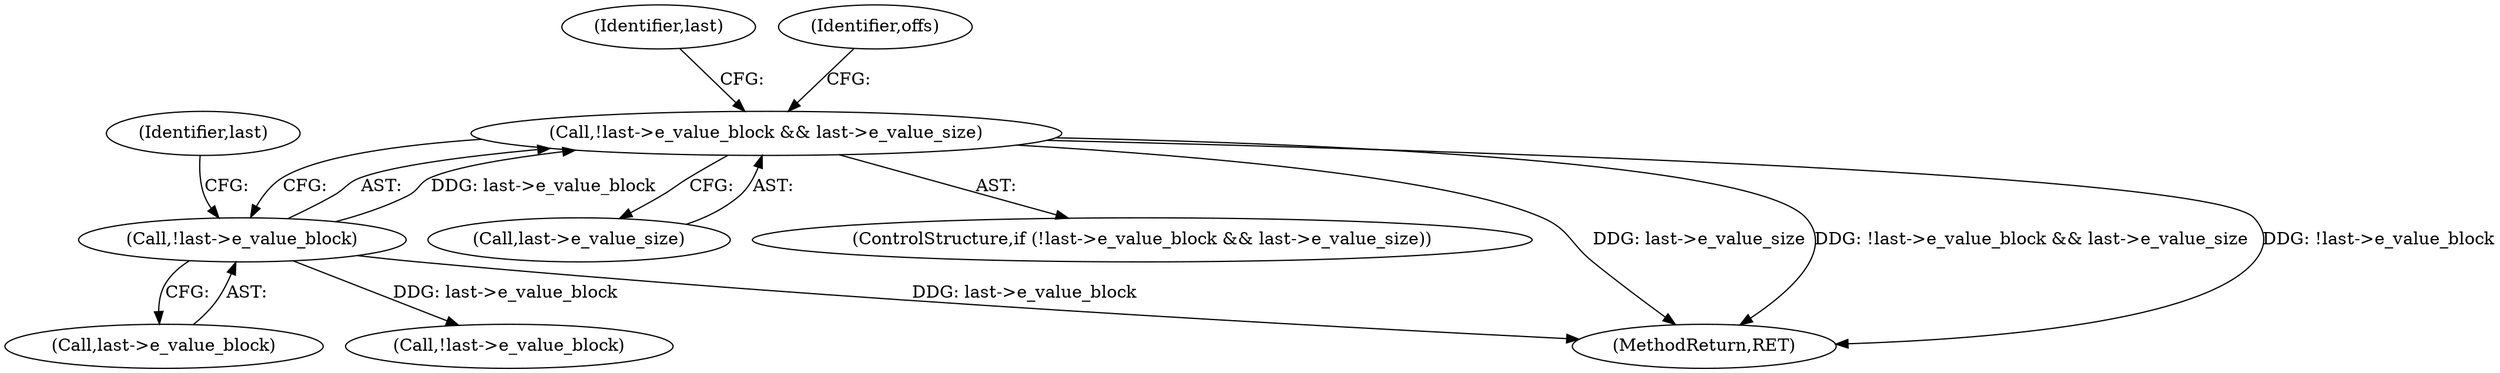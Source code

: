 digraph "0_linux_be0726d33cb8f411945884664924bed3cb8c70ee_10@pointer" {
"1000392" [label="(Call,!last->e_value_block && last->e_value_size)"];
"1000393" [label="(Call,!last->e_value_block)"];
"1000394" [label="(Call,last->e_value_block)"];
"1000393" [label="(Call,!last->e_value_block)"];
"1000398" [label="(Identifier,last)"];
"1000397" [label="(Call,last->e_value_size)"];
"1000845" [label="(Call,!last->e_value_block)"];
"1000391" [label="(ControlStructure,if (!last->e_value_block && last->e_value_size))"];
"1001017" [label="(MethodReturn,RET)"];
"1000416" [label="(Identifier,last)"];
"1000392" [label="(Call,!last->e_value_block && last->e_value_size)"];
"1000403" [label="(Identifier,offs)"];
"1000392" -> "1000391"  [label="AST: "];
"1000392" -> "1000393"  [label="CFG: "];
"1000392" -> "1000397"  [label="CFG: "];
"1000393" -> "1000392"  [label="AST: "];
"1000397" -> "1000392"  [label="AST: "];
"1000403" -> "1000392"  [label="CFG: "];
"1000416" -> "1000392"  [label="CFG: "];
"1000392" -> "1001017"  [label="DDG: last->e_value_size"];
"1000392" -> "1001017"  [label="DDG: !last->e_value_block && last->e_value_size"];
"1000392" -> "1001017"  [label="DDG: !last->e_value_block"];
"1000393" -> "1000392"  [label="DDG: last->e_value_block"];
"1000393" -> "1000394"  [label="CFG: "];
"1000394" -> "1000393"  [label="AST: "];
"1000398" -> "1000393"  [label="CFG: "];
"1000393" -> "1001017"  [label="DDG: last->e_value_block"];
"1000393" -> "1000845"  [label="DDG: last->e_value_block"];
}
